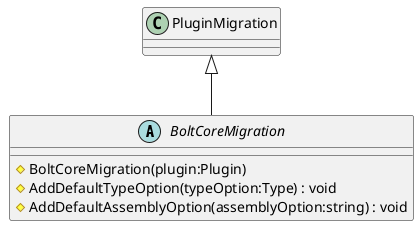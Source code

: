 @startuml
abstract class BoltCoreMigration {
    # BoltCoreMigration(plugin:Plugin)
    # AddDefaultTypeOption(typeOption:Type) : void
    # AddDefaultAssemblyOption(assemblyOption:string) : void
}
PluginMigration <|-- BoltCoreMigration
@enduml
